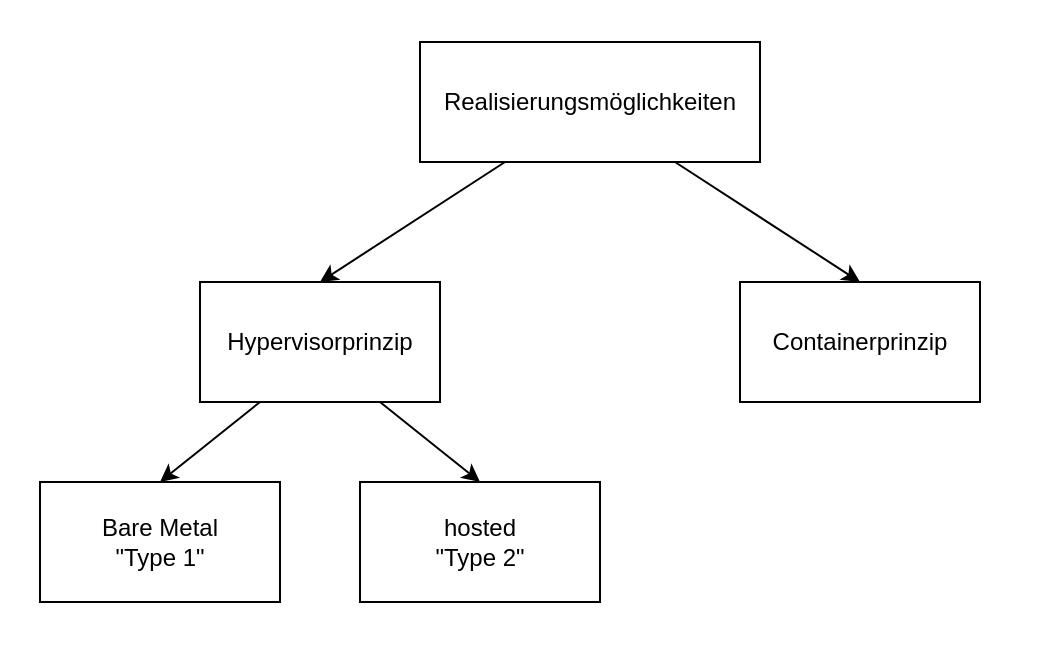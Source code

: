 <mxfile>
    <diagram id="Ci9XqG6rc6KMyGQqyDEI" name="Page-1">
        <mxGraphModel dx="820" dy="449" grid="1" gridSize="10" guides="1" tooltips="1" connect="1" arrows="1" fold="1" page="1" pageScale="1" pageWidth="827" pageHeight="1169" math="0" shadow="0">
            <root>
                <mxCell id="0"/>
                <mxCell id="1" parent="0"/>
                <mxCell id="11" value="" style="rounded=0;whiteSpace=wrap;html=1;strokeColor=none;" vertex="1" parent="1">
                    <mxGeometry x="20" y="10" width="530" height="330" as="geometry"/>
                </mxCell>
                <mxCell id="9" style="edgeStyle=none;html=1;exitX=0.25;exitY=1;exitDx=0;exitDy=0;entryX=0.5;entryY=0;entryDx=0;entryDy=0;" edge="1" parent="1" source="2" target="3">
                    <mxGeometry relative="1" as="geometry"/>
                </mxCell>
                <mxCell id="10" style="edgeStyle=none;html=1;exitX=0.75;exitY=1;exitDx=0;exitDy=0;entryX=0.5;entryY=0;entryDx=0;entryDy=0;" edge="1" parent="1" source="2" target="4">
                    <mxGeometry relative="1" as="geometry"/>
                </mxCell>
                <mxCell id="2" value="Hypervisorprinzip" style="rounded=0;whiteSpace=wrap;html=1;" vertex="1" parent="1">
                    <mxGeometry x="120" y="151" width="120" height="60" as="geometry"/>
                </mxCell>
                <mxCell id="3" value="Bare Metal&lt;br&gt;&quot;Type 1&quot;" style="rounded=0;whiteSpace=wrap;html=1;" vertex="1" parent="1">
                    <mxGeometry x="40" y="251" width="120" height="60" as="geometry"/>
                </mxCell>
                <mxCell id="4" value="hosted&lt;br&gt;&quot;Type 2&quot;" style="rounded=0;whiteSpace=wrap;html=1;" vertex="1" parent="1">
                    <mxGeometry x="200" y="251" width="120" height="60" as="geometry"/>
                </mxCell>
                <mxCell id="7" style="edgeStyle=none;html=1;exitX=0.25;exitY=1;exitDx=0;exitDy=0;entryX=0.5;entryY=0;entryDx=0;entryDy=0;" edge="1" parent="1" source="5" target="2">
                    <mxGeometry relative="1" as="geometry"/>
                </mxCell>
                <mxCell id="8" style="edgeStyle=none;html=1;exitX=0.75;exitY=1;exitDx=0;exitDy=0;entryX=0.5;entryY=0;entryDx=0;entryDy=0;" edge="1" parent="1" source="5" target="6">
                    <mxGeometry relative="1" as="geometry"/>
                </mxCell>
                <mxCell id="5" value="Realisierungsmöglichkeiten" style="rounded=0;whiteSpace=wrap;html=1;" vertex="1" parent="1">
                    <mxGeometry x="230" y="31" width="170" height="60" as="geometry"/>
                </mxCell>
                <mxCell id="6" value="Containerprinzip" style="rounded=0;whiteSpace=wrap;html=1;" vertex="1" parent="1">
                    <mxGeometry x="390" y="151" width="120" height="60" as="geometry"/>
                </mxCell>
            </root>
        </mxGraphModel>
    </diagram>
</mxfile>